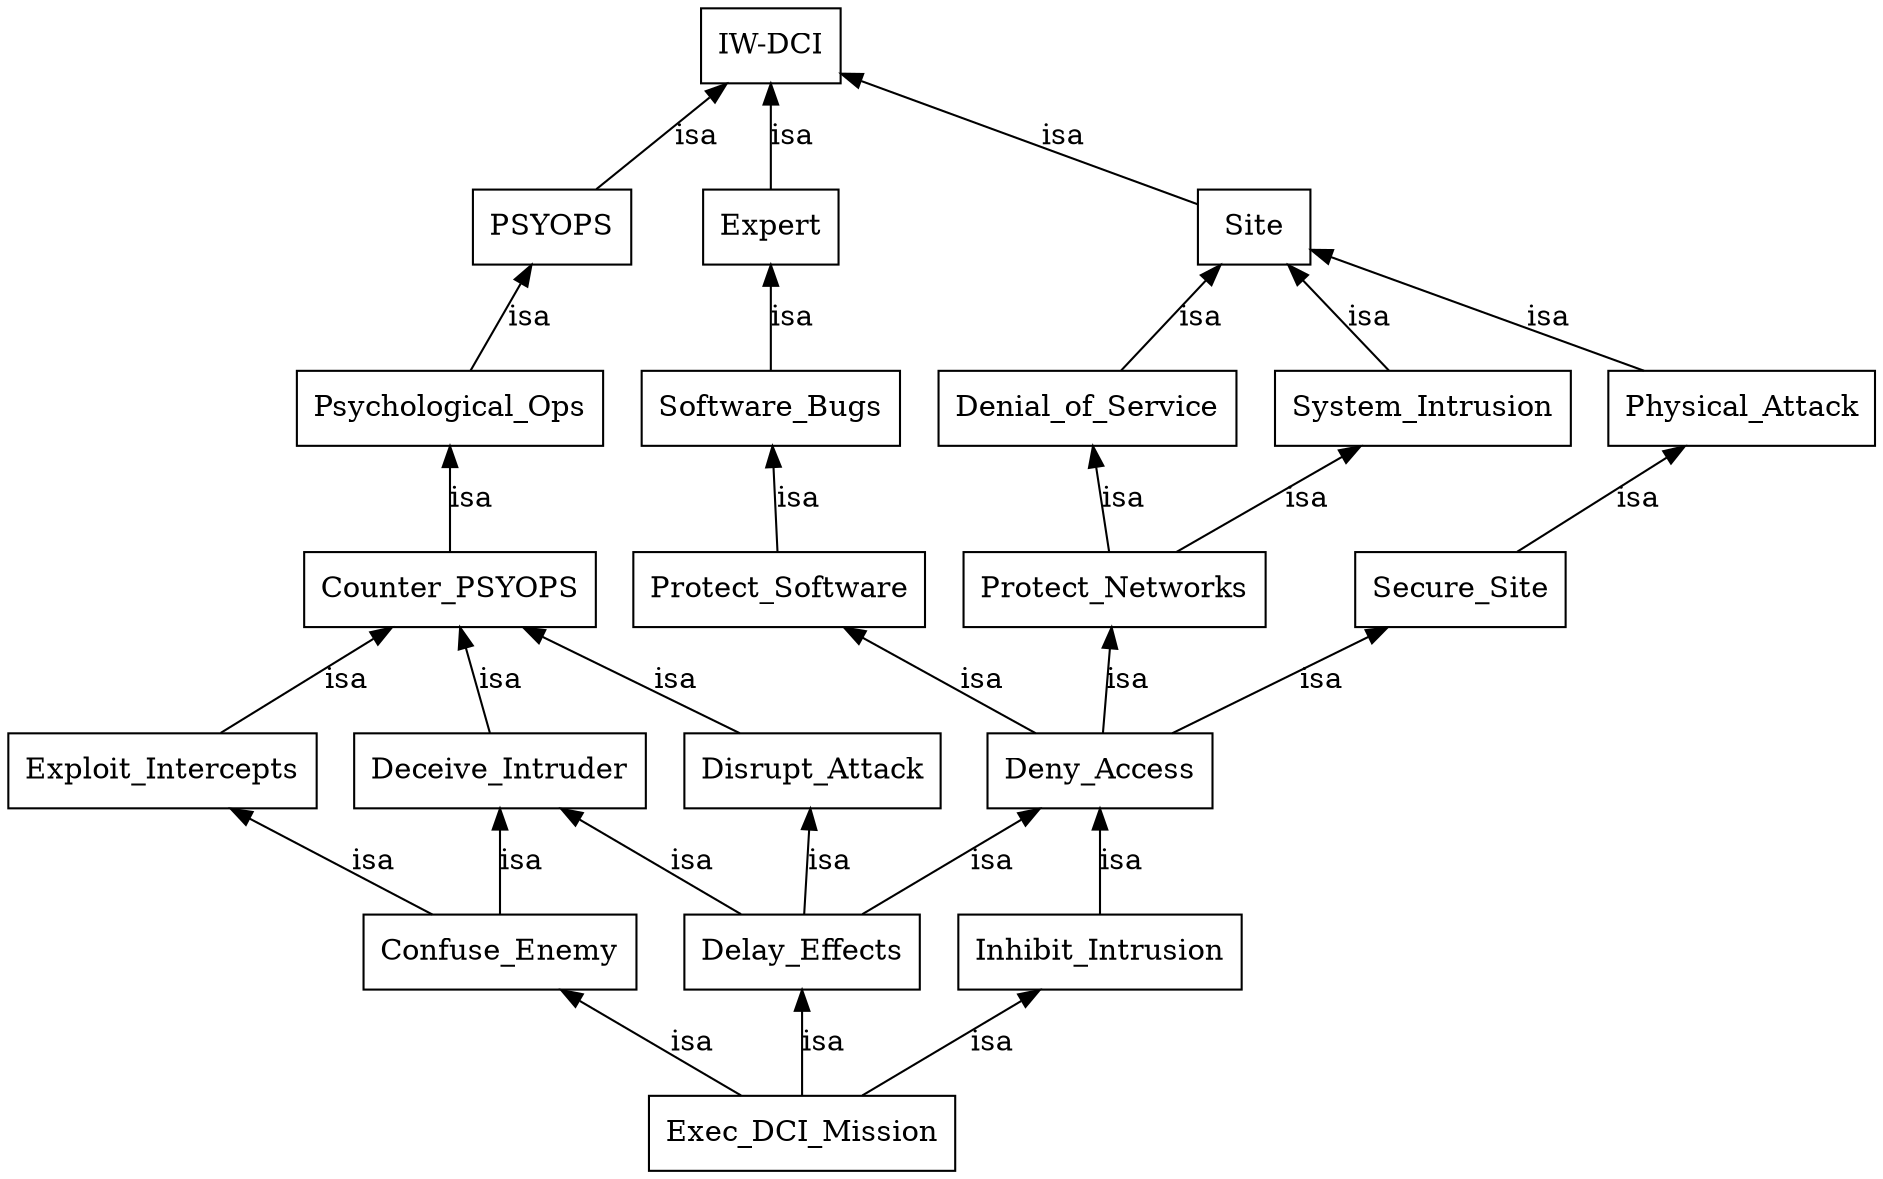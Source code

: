 digraph infowar {
	node [	label = "\N" ];
	graph [bb= "0,0,755,580"];
	Exploit_Intercepts [label=Exploit_Intercepts, shape=box, color="0.0,0.0,0.0", fontcolor="0.0,0.0,0.0", pos="58,202", width="1.61", height="0.50"];
	Counter_PSYOPS [label=Counter_PSYOPS, shape=box, color="0.0,0.0,0.0", fontcolor="0.0,0.0,0.0", pos="186,290", width="1.64", height="0.50"];
	PSYOPS [label=PSYOPS, shape=box, color="0.0,0.0,0.0", fontcolor="0.0,0.0,0.0", pos="224,466", width="0.92", height="0.50"];
	"IW-DCI" [label="IW-DCI", shape=box, color="0.0,0.0,0.0", fontcolor="0.0,0.0,0.0", pos="315,554", width="0.83", height="0.50"];
	Psychological_Ops [label=Psychological_Ops, shape=box, color="0.0,0.0,0.0", fontcolor="0.0,0.0,0.0", pos="186,378", width="1.69", height="0.50"];
	Protect_Networks [label=Protect_Networks, shape=box, color="0.0,0.0,0.0", fontcolor="0.0,0.0,0.0", pos="448,290", width="1.58", height="0.50"];
	Denial_of_Service [label=Denial_of_Service, shape=box, color="0.0,0.0,0.0", fontcolor="0.0,0.0,0.0", pos="442,378", width="1.64", height="0.50"];
	System_Intrusion [label=System_Intrusion, shape=box, color="0.0,0.0,0.0", fontcolor="0.0,0.0,0.0", pos="575,378", width="1.56", height="0.50"];
	Protect_Software [label=Protect_Software, shape=box, color="0.0,0.0,0.0", fontcolor="0.0,0.0,0.0", pos="318,290", width="1.53", height="0.50"];
	Software_Bugs [label=Software_Bugs, shape=box, color="0.0,0.0,0.0", fontcolor="0.0,0.0,0.0", pos="315,378", width="1.39", height="0.50"];
	Expert [label=Expert, shape=box, color="0.0,0.0,0.0", fontcolor="0.0,0.0,0.0", pos="315,466", width="0.75", height="0.50"];
	Physical_Attack [label=Physical_Attack, shape=box, color="0.0,0.0,0.0", fontcolor="0.0,0.0,0.0", pos="702,378", width="1.47", height="0.50"];
	Site [label=Site, shape=box, color="0.0,0.0,0.0", fontcolor="0.0,0.0,0.0", pos="492,466", width="0.75", height="0.50"];
	Deceive_Intruder [label=Deceive_Intruder, shape=box, color="0.0,0.0,0.0", fontcolor="0.0,0.0,0.0", pos="190,202", width="1.56", height="0.50"];
	Inhibit_Intrusion [label=Inhibit_Intrusion, shape=box, color="0.0,0.0,0.0", fontcolor="0.0,0.0,0.0", pos="439,114", width="1.50", height="0.50"];
	Deny_Access [label=Deny_Access, shape=box, color="0.0,0.0,0.0", fontcolor="0.0,0.0,0.0", pos="446,202", width="1.25", height="0.50"];
	Secure_Site [label=Secure_Site, shape=box, color="0.0,0.0,0.0", fontcolor="0.0,0.0,0.0", pos="612,290", width="1.11", height="0.50"];
	Confuse_Enemy [label=Confuse_Enemy, shape=box, color="0.0,0.0,0.0", fontcolor="0.0,0.0,0.0", pos="182,114", width="1.47", height="0.50"];
	Disrupt_Attack [label=Disrupt_Attack, shape=box, color="0.0,0.0,0.0", fontcolor="0.0,0.0,0.0", pos="314,202", width="1.39", height="0.50"];
	Delay_Effects [label=Delay_Effects, shape=box, color="0.0,0.0,0.0", fontcolor="0.0,0.0,0.0", pos="314,114", width="1.31", height="0.50"];
	Exec_DCI_Mission [label=Exec_DCI_Mission, shape=box, color="0.0,0.0,0.0", fontcolor="0.0,0.0,0.0", pos="314,26", width="1.72", height="0.50"];
	Counter_PSYOPS -> Exploit_Intercepts [dir=back, label=isa, color="0.0,0.0,0.0", fontcolor="0.0,0.0,0.0", pos="s,160,272 152,267 131,252 105,233 85,220", lp="148,246"];
	"IW-DCI" -> PSYOPS [dir=back, label=isa, color="0.0,0.0,0.0", fontcolor="0.0,0.0,0.0", pos="s,296,536 289,530 274,515 256,497 243,484", lp="292,510"];
	PSYOPS -> Psychological_Ops [dir=back, label=isa, color="0.0,0.0,0.0", fontcolor="0.0,0.0,0.0", pos="s,216,448 212,439 207,425 199,408 194,396", lp="223,422"];
	Denial_of_Service -> Protect_Networks [dir=back, label=isa, color="0.0,0.0,0.0", fontcolor="0.0,0.0,0.0", pos="s,443,360 444,351 445,337 446,320 447,308", lp="460,334"];
	System_Intrusion -> Protect_Networks [dir=back, label=isa, color="0.0,0.0,0.0", fontcolor="0.0,0.0,0.0", pos="s,549,360 541,355 520,340 494,321 474,308", lp="538,334"];
	Software_Bugs -> Protect_Software [dir=back, label=isa, color="0.0,0.0,0.0", fontcolor="0.0,0.0,0.0", pos="s,316,360 316,351 317,337 317,320 318,308", lp="331,334"];
	Expert -> Software_Bugs [dir=back, label=isa, color="0.0,0.0,0.0", fontcolor="0.0,0.0,0.0", pos="s,315,448 315,439 315,425 315,408 315,396", lp="330,422"];
	Site -> Physical_Attack [dir=back, label=isa, color="0.0,0.0,0.0", fontcolor="0.0,0.0,0.0", pos="s,519,455 527,452 563,437 620,413 659,396", lp="631,422"];
	Counter_PSYOPS -> Deceive_Intruder [dir=back, label=isa, color="0.0,0.0,0.0", fontcolor="0.0,0.0,0.0", pos="s,187,272 188,263 188,249 189,232 189,220", lp="203,246"];
	Site -> System_Intrusion [dir=back, label=isa, color="0.0,0.0,0.0", fontcolor="0.0,0.0,0.0", pos="s,509,448 516,441 529,427 546,409 558,396", lp="556,422"];
	Deny_Access -> Inhibit_Intrusion [dir=back, label=isa, color="0.0,0.0,0.0", fontcolor="0.0,0.0,0.0", pos="s,445,184 444,178 443,164 441,145 440,132", lp="458,158"];
	"IW-DCI" -> Expert [dir=back, label=isa, color="0.0,0.0,0.0", fontcolor="0.0,0.0,0.0", pos="s,315,536 315,527 315,513 315,496 315,484", lp="330,510"];
	"IW-DCI" -> Site [dir=back, label=isa, color="0.0,0.0,0.0", fontcolor="0.0,0.0,0.0", pos="s,345,539 352,535 386,519 435,495 465,480", lp="434,510"];
	Site -> Denial_of_Service [dir=back, label=isa, color="0.0,0.0,0.0", fontcolor="0.0,0.0,0.0", pos="s,482,448 479,443 470,428 460,409 452,396", lp="486,422"];
	Protect_Networks -> Deny_Access [dir=back, label=isa, color="0.0,0.0,0.0", fontcolor="0.0,0.0,0.0", pos="s,448,272 448,266 447,251 447,233 446,220", lp="462,246"];
	Protect_Software -> Deny_Access [dir=back, label=isa, color="0.0,0.0,0.0", fontcolor="0.0,0.0,0.0", pos="s,344,272 352,267 373,252 399,233 419,220", lp="408,246"];
	Secure_Site -> Deny_Access [dir=back, label=isa, color="0.0,0.0,0.0", fontcolor="0.0,0.0,0.0", pos="s,578,272 572,269 544,254 507,234 480,220", lp="559,246"];
	Deceive_Intruder -> Confuse_Enemy [dir=back, label=isa, color="0.0,0.0,0.0", fontcolor="0.0,0.0,0.0", pos="s,188,184 188,178 187,163 185,145 184,132", lp="201,158"];
	Exploit_Intercepts -> Confuse_Enemy [dir=back, label=isa, color="0.0,0.0,0.0", fontcolor="0.0,0.0,0.0", pos="s,83,184 91,179 112,164 137,145 156,132", lp="146,158"];
	Counter_PSYOPS -> Disrupt_Attack [dir=back, label=isa, color="0.0,0.0,0.0", fontcolor="0.0,0.0,0.0", pos="s,212,272 220,267 241,252 267,233 287,220", lp="276,246"];
	Deceive_Intruder -> Delay_Effects [dir=back, label=isa, color="0.0,0.0,0.0", fontcolor="0.0,0.0,0.0", pos="s,215,184 223,179 244,164 269,145 288,132", lp="278,158"];
	Deny_Access -> Delay_Effects [dir=back, label=isa, color="0.0,0.0,0.0", fontcolor="0.0,0.0,0.0", pos="s,419,184 411,179 389,164 362,145 341,132", lp="407,158"];
	Disrupt_Attack -> Delay_Effects [dir=back, label=isa, color="0.0,0.0,0.0", fontcolor="0.0,0.0,0.0", pos="s,314,184 314,175 314,161 314,144 314,132", lp="329,158"];
	Psychological_Ops -> Counter_PSYOPS [dir=back, label=isa, color="0.0,0.0,0.0", fontcolor="0.0,0.0,0.0", pos="s,186,360 186,351 186,337 186,320 186,308", lp="201,334"];
	Confuse_Enemy -> Exec_DCI_Mission [dir=back, label=isa, color="0.0,0.0,0.0", fontcolor="0.0,0.0,0.0", pos="s,209,96 217,91 239,76 266,57 287,44", lp="275,70"];
	Delay_Effects -> Exec_DCI_Mission [dir=back, label=isa, color="0.0,0.0,0.0", fontcolor="0.0,0.0,0.0", pos="s,314,96 314,87 314,73 314,56 314,44", lp="329,70"];
	Inhibit_Intrusion -> Exec_DCI_Mission [dir=back, label=isa, color="0.0,0.0,0.0", fontcolor="0.0,0.0,0.0", pos="s,413,96 406,91 385,76 360,57 340,44", lp="402,70"];
	Physical_Attack -> Secure_Site [dir=back, label=isa, color="0.0,0.0,0.0", fontcolor="0.0,0.0,0.0", pos="s,683,360 677,354 662,339 644,321 631,308", lp="680,334"];
}
